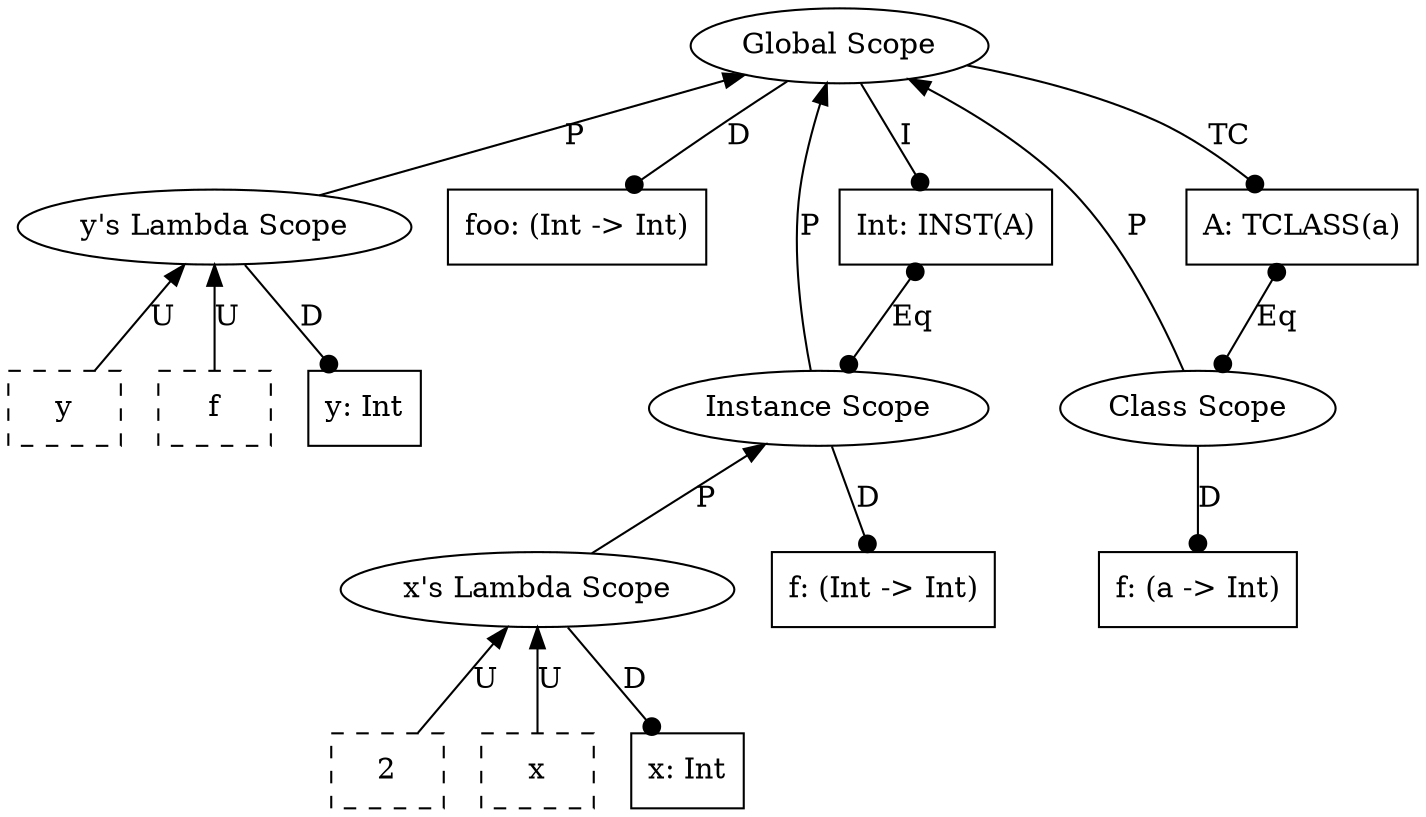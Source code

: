 graph {
    15 [label=y
       ,shape=box
       ,style=dashed];
    14 [label=f
       ,shape=box
       ,style=dashed];
    13 [label="y: Int",shape=box];
    12 [label="y's Lambda Scope"
       ,shape=ellipse];
    11 [label="foo: (Int -> Int)"
       ,shape=box];
    10 [label=2
       ,shape=box
       ,style=dashed];
    9 [label=x
      ,shape=box
      ,style=dashed];
    8 [label="x: Int",shape=box];
    7 [label="x's Lambda Scope"
      ,shape=ellipse];
    6 [label="f: (Int -> Int)"
      ,shape=box];
    5 [label="Instance Scope"
      ,shape=ellipse];
    4 [label="Int: INST(A)"
      ,shape=box];
    3 [label="f: (a -> Int)"
      ,shape=box];
    2 [label="Class Scope"
      ,shape=ellipse];
    1 [label="A: TCLASS(a)"
      ,shape=box];
    0 [label="Global Scope"
      ,shape=ellipse];
    12 -- 15 [label=U,dir=back];
    12 -- 14 [label=U,dir=back];
    12 -- 13 [label=D
             ,dir=forward
             ,arrowhead=dot];
    0 -- 12 [label=P,dir=back];
    0 -- 11 [label=D
            ,dir=forward
            ,arrowhead=dot];
    7 -- 10 [label=U,dir=back];
    7 -- 9 [label=U,dir=back];
    7 -- 8 [label=D
           ,dir=forward
           ,arrowhead=dot];
    5 -- 7 [label=P,dir=back];
    5 -- 6 [label=D
           ,dir=forward
           ,arrowhead=dot];
    4 -- 5 [label=Eq
           ,dir=both
           ,arrowhead=dot
           ,arrowtail=dot];
    0 -- 5 [label=P,dir=back];
    0 -- 4 [label=I
           ,dir=forward
           ,arrowhead=dot];
    2 -- 3 [label=D
           ,dir=forward
           ,arrowhead=dot];
    1 -- 2 [label=Eq
           ,dir=both
           ,arrowhead=dot
           ,arrowtail=dot];
    0 -- 2 [label=P,dir=back];
    0 -- 1 [label=TC
           ,dir=forward
           ,arrowhead=dot];
}
